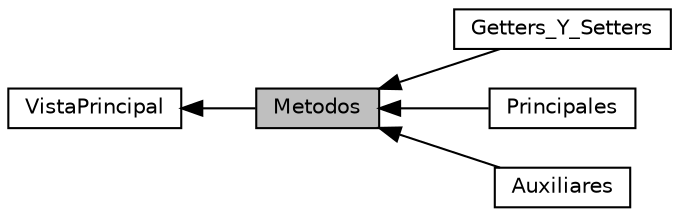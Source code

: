 digraph "Metodos"
{
  edge [fontname="Helvetica",fontsize="10",labelfontname="Helvetica",labelfontsize="10"];
  node [fontname="Helvetica",fontsize="10",shape=record];
  rankdir=LR;
  Node4 [label="Getters_Y_Setters",height=0.2,width=0.4,color="black", fillcolor="white", style="filled",URL="$group___getters___y___setters.html"];
  Node3 [label="Principales",height=0.2,width=0.4,color="black", fillcolor="white", style="filled",URL="$group___principales.html"];
  Node1 [label="VistaPrincipal",height=0.2,width=0.4,color="black", fillcolor="white", style="filled",URL="$group___vista_principal.html"];
  Node2 [label="Auxiliares",height=0.2,width=0.4,color="black", fillcolor="white", style="filled",URL="$group___auxiliares.html",tooltip="Grupo de Metodos utilizados por los metodos principales. "];
  Node0 [label="Metodos",height=0.2,width=0.4,color="black", fillcolor="grey75", style="filled", fontcolor="black"];
  Node1->Node0 [shape=plaintext, dir="back", style="solid"];
  Node0->Node2 [shape=plaintext, dir="back", style="solid"];
  Node0->Node3 [shape=plaintext, dir="back", style="solid"];
  Node0->Node4 [shape=plaintext, dir="back", style="solid"];
}
